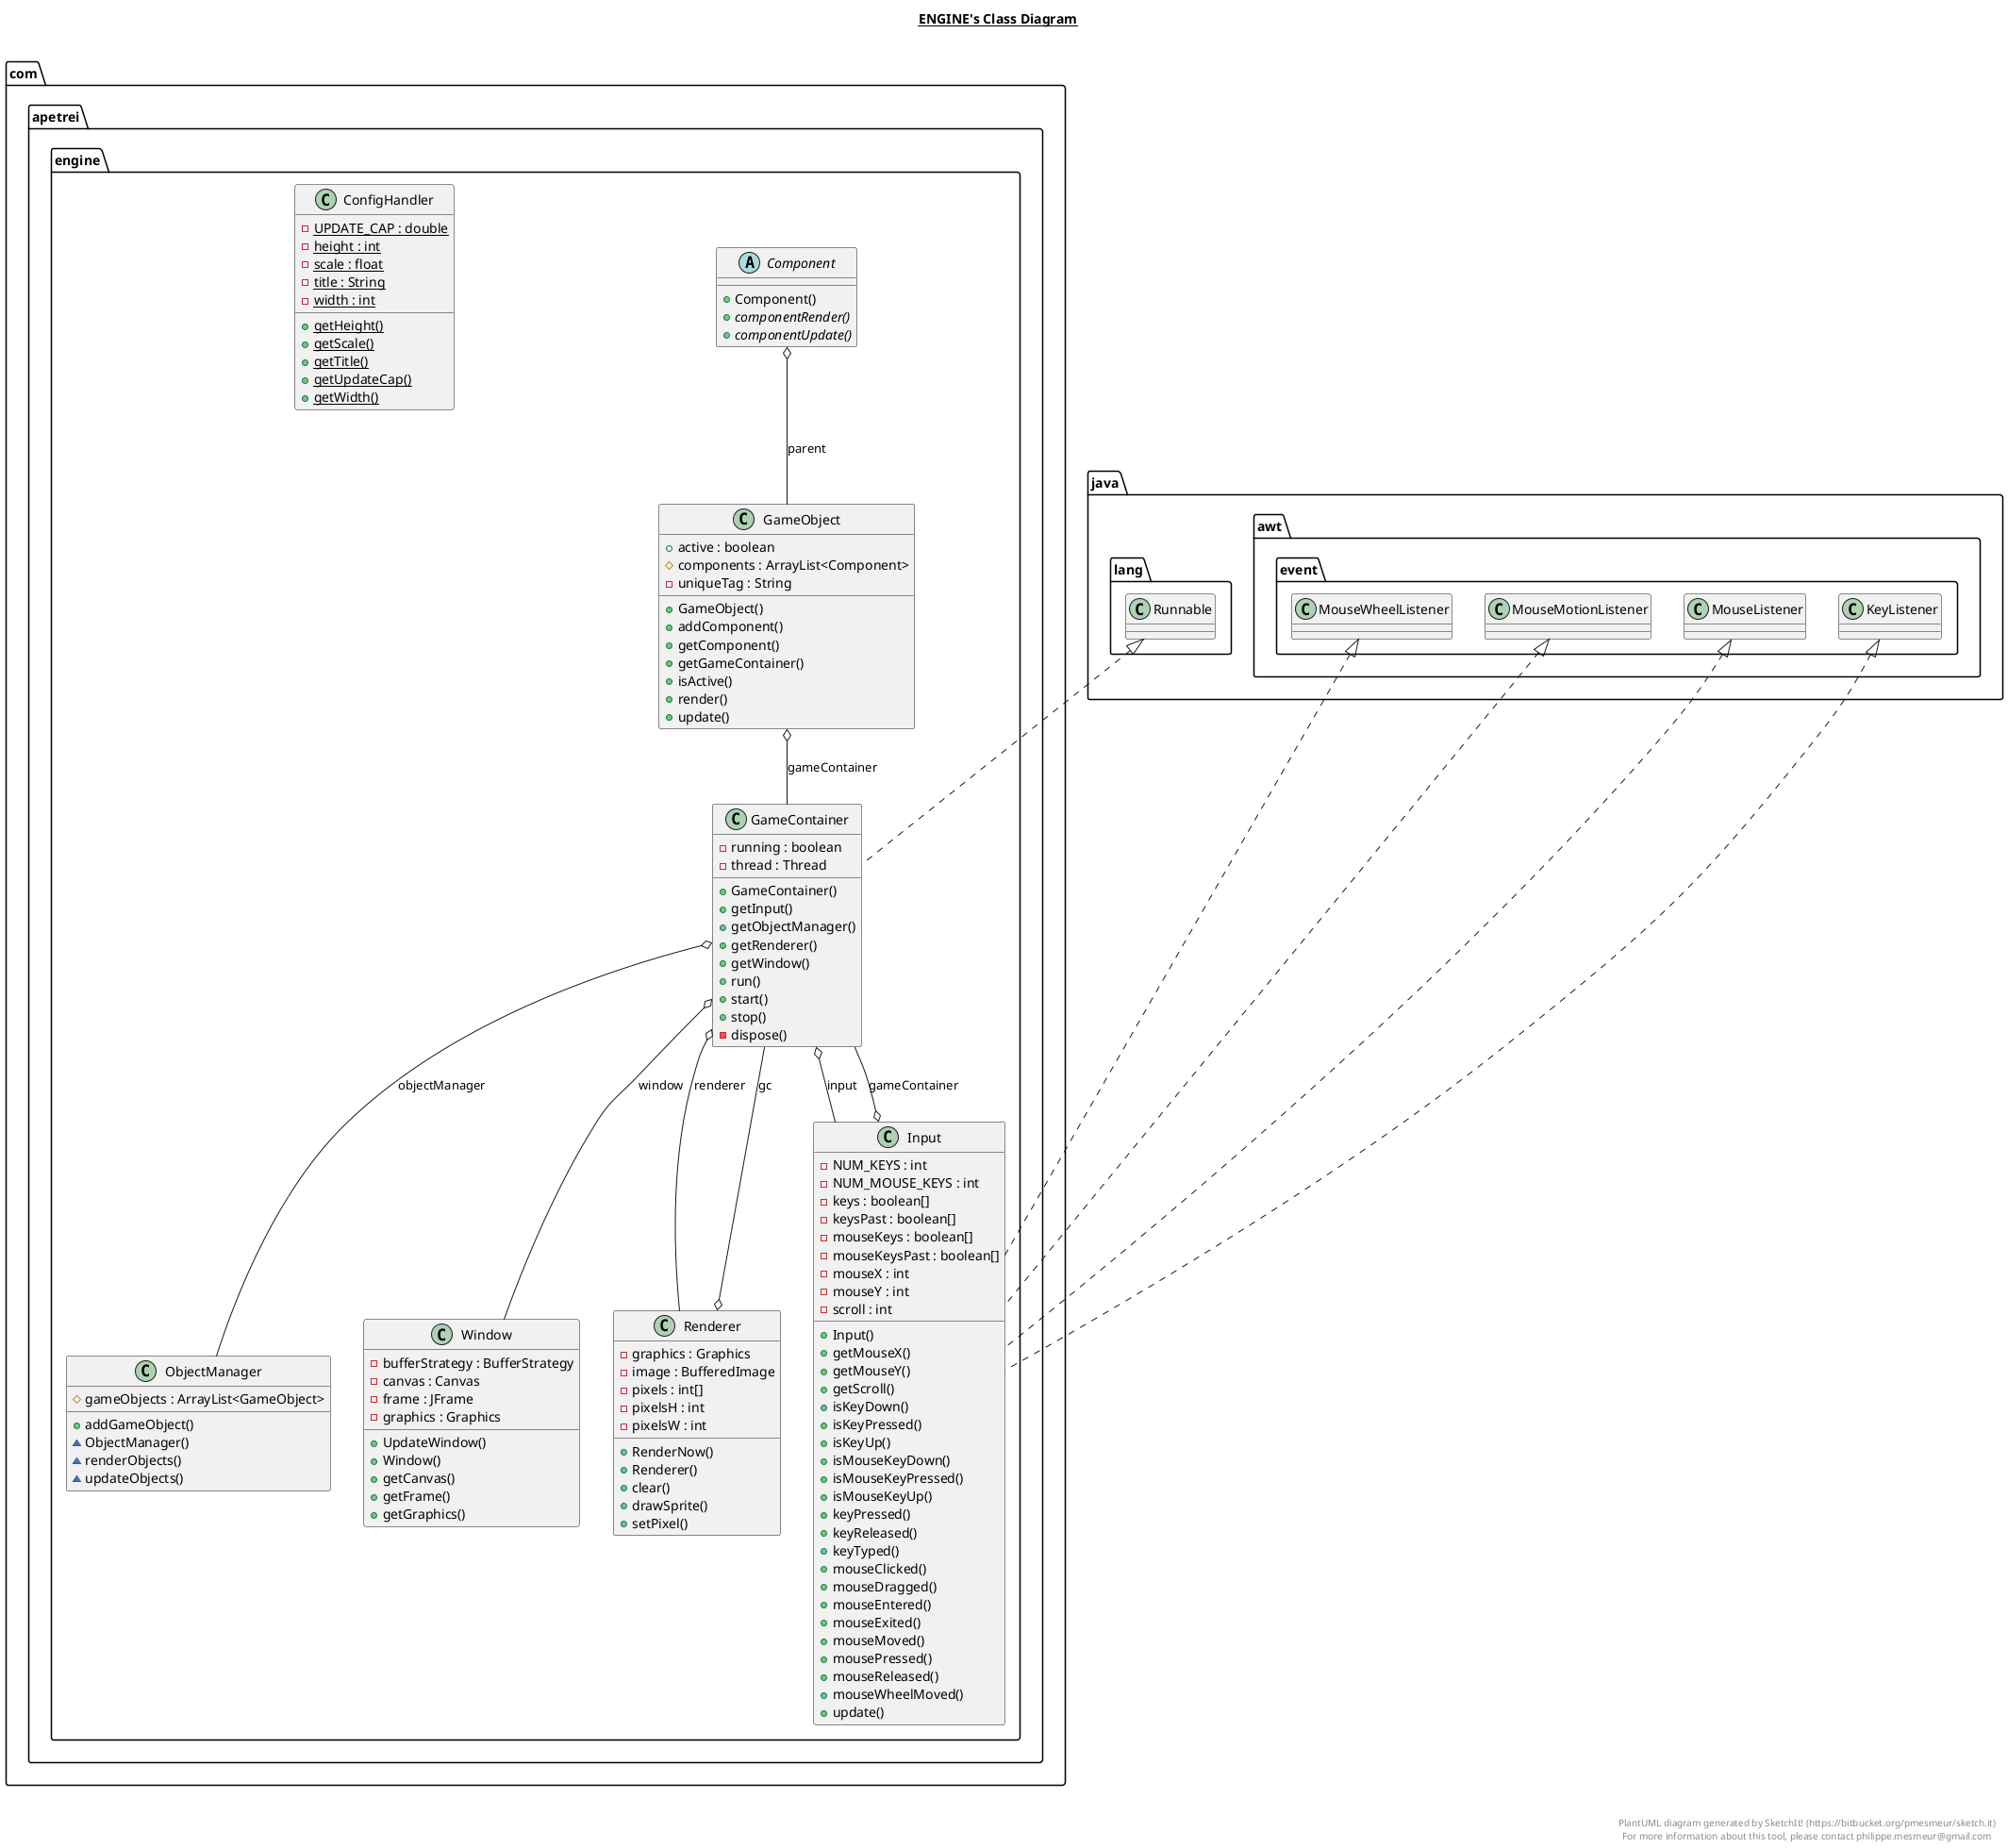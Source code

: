 @startuml

title __ENGINE's Class Diagram__\n

  namespace com.apetrei.engine {
    abstract class com.apetrei.engine.Component {
        + Component()
        {abstract} + componentRender()
        {abstract} + componentUpdate()
    }
  }
  

  namespace com.apetrei.engine {
    class com.apetrei.engine.ConfigHandler {
        {static} - UPDATE_CAP : double
        {static} - height : int
        {static} - scale : float
        {static} - title : String
        {static} - width : int
        {static} + getHeight()
        {static} + getScale()
        {static} + getTitle()
        {static} + getUpdateCap()
        {static} + getWidth()
    }
  }
  

  namespace com.apetrei.engine {
    class com.apetrei.engine.GameContainer {
        - running : boolean
        - thread : Thread
        + GameContainer()
        + getInput()
        + getObjectManager()
        + getRenderer()
        + getWindow()
        + run()
        + start()
        + stop()
        - dispose()
    }
  }
  

  namespace com.apetrei.engine {
    class com.apetrei.engine.GameObject {
        + active : boolean
        # components : ArrayList<Component>
        - uniqueTag : String
        + GameObject()
        + addComponent()
        + getComponent()
        + getGameContainer()
        + isActive()
        + render()
        + update()
    }
  }
  

  namespace com.apetrei.engine {
    class com.apetrei.engine.Input {
        - NUM_KEYS : int
        - NUM_MOUSE_KEYS : int
        - keys : boolean[]
        - keysPast : boolean[]
        - mouseKeys : boolean[]
        - mouseKeysPast : boolean[]
        - mouseX : int
        - mouseY : int
        - scroll : int
        + Input()
        + getMouseX()
        + getMouseY()
        + getScroll()
        + isKeyDown()
        + isKeyPressed()
        + isKeyUp()
        + isMouseKeyDown()
        + isMouseKeyPressed()
        + isMouseKeyUp()
        + keyPressed()
        + keyReleased()
        + keyTyped()
        + mouseClicked()
        + mouseDragged()
        + mouseEntered()
        + mouseExited()
        + mouseMoved()
        + mousePressed()
        + mouseReleased()
        + mouseWheelMoved()
        + update()
    }
  }
  

  namespace com.apetrei.engine {
    class com.apetrei.engine.ObjectManager {
        # gameObjects : ArrayList<GameObject>
        + addGameObject()
        ~ ObjectManager()
        ~ renderObjects()
        ~ updateObjects()
    }
  }
  

  namespace com.apetrei.engine {
    class com.apetrei.engine.Renderer {
        - graphics : Graphics
        - image : BufferedImage
        - pixels : int[]
        - pixelsH : int
        - pixelsW : int
        + RenderNow()
        + Renderer()
        + clear()
        + drawSprite()
        + setPixel()
    }
  }
  

  namespace com.apetrei.engine {
    class com.apetrei.engine.Window {
        - bufferStrategy : BufferStrategy
        - canvas : Canvas
        - frame : JFrame
        - graphics : Graphics
        + UpdateWindow()
        + Window()
        + getCanvas()
        + getFrame()
        + getGraphics()
    }
  }
  

  com.apetrei.engine.Component o-- com.apetrei.engine.GameObject : parent
  com.apetrei.engine.GameContainer .up.|> java.lang.Runnable
  com.apetrei.engine.GameContainer o-- com.apetrei.engine.Input : input
  com.apetrei.engine.GameContainer o-- com.apetrei.engine.ObjectManager : objectManager
  com.apetrei.engine.GameContainer o-- com.apetrei.engine.Renderer : renderer
  com.apetrei.engine.GameContainer o-- com.apetrei.engine.Window : window
  com.apetrei.engine.GameObject o-- com.apetrei.engine.GameContainer : gameContainer
  com.apetrei.engine.Input .up.|> java.awt.event.KeyListener
  com.apetrei.engine.Input .up.|> java.awt.event.MouseListener
  com.apetrei.engine.Input .up.|> java.awt.event.MouseMotionListener
  com.apetrei.engine.Input .up.|> java.awt.event.MouseWheelListener
  com.apetrei.engine.Input o-- com.apetrei.engine.GameContainer : gameContainer
  com.apetrei.engine.Renderer o-- com.apetrei.engine.GameContainer : gc


right footer


PlantUML diagram generated by SketchIt! (https://bitbucket.org/pmesmeur/sketch.it)
For more information about this tool, please contact philippe.mesmeur@gmail.com
endfooter

@enduml
